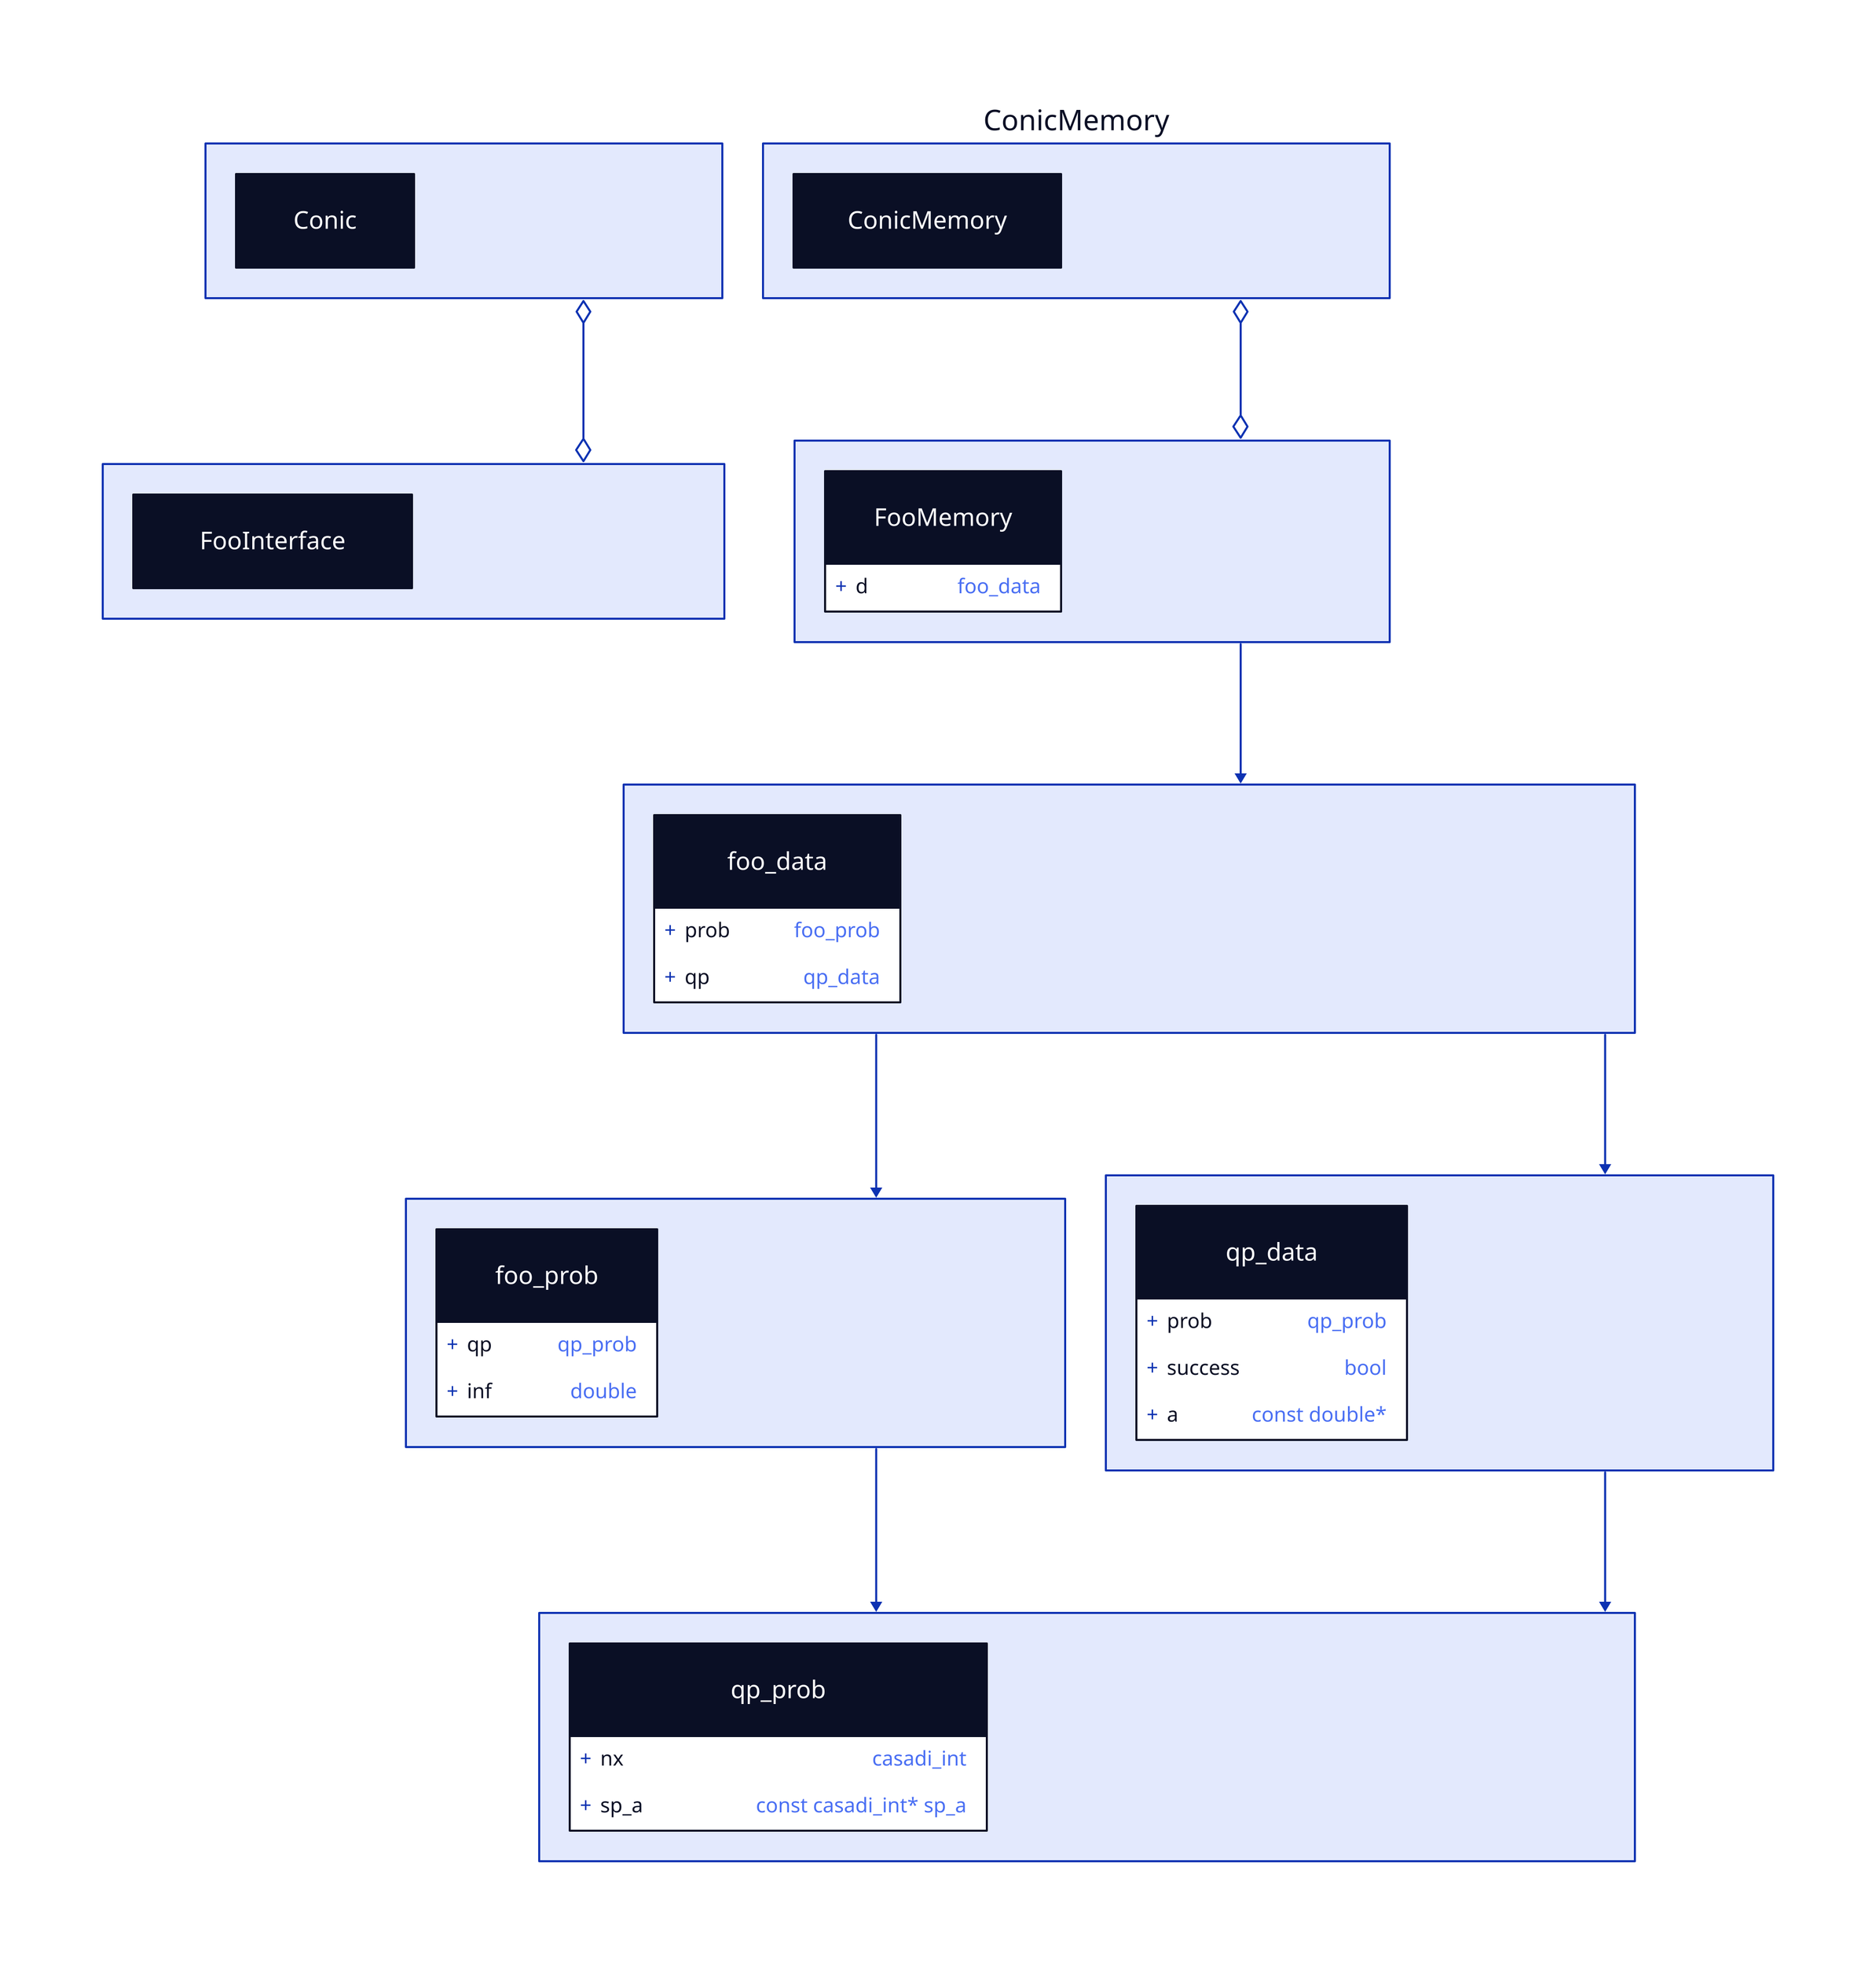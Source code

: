 Conic: "" {
    struct: "Conic" {
        shape: class
    }
    explanation: |md
    Immutable qp solver specs (vm)
    |
}

FooInterface: "" {
    struct: "FooInterface" {
        shape: class
    }
    explanation: |md
    Immutable foo solver specs (vm)
    |
}


ConicMemory: "ConicMemory" {
    struct: "ConicMemory" {
        shape: class
    }
    explanation: |md
    Mutable thread-local memory (vm)
    |
}



FooMemory: "" {
    struct: "FooMemory" {
        shape: class
        +d: "foo_data";
    }
    explanation: |md
    Mutable thread-local memory (vm)
    |
}

foo_data: "" {
    foo_data: {
        shape: class
        +prob: "foo_prob";
        +qp: "qp_data";
    }
    explanation: |md
    Mutable thread-local memory (codegen)
    |
}

foo_data -> qp_data;

foo_prob: "" {
    foo_prob: {
        shape: class
        +qp: "qp_prob";
        +inf: "double";
    }
    explanation: |md
    Immutable foo solver specs (codegen)
    
    For arrays, this struct contains merely pointers
    
    These pointers get set in `foo_init`
    |
}



qp_prob: "" {
    struct: "qp_prob" {
        shape: class
        +nx: "casadi_int";
        +sp_a: "const casadi_int* sp_a";
    }
    explanation: |md
    Immutable qp problem specs (codegen)
    |
}

qp_data: "" {
    struct: "qp_data" {
        shape: class
        +prob: "qp_prob";
        +success: "bool";
        +a: "const double*";
    }
    explanation: |md
    Mutable thread-local memory (codegen)

    |
}

FooMemory -> foo_data;

foo_data -> foo_prob;

foo_prob -> qp_prob;

qp_data -> qp_prob;

ConicMemory <-> FooMemory {
  source-arrowhead {

    shape: diamond
    style.opacity: 0.2

    style.filled: false

  }
  target-arrowhead {

    shape: diamond

    style.filled: false

  }
}

Conic <-> FooInterface {
  source-arrowhead {

    shape: diamond
    style.opacity: 0.2

    style.filled: false

  }
  target-arrowhead {

    shape: diamond

    style.filled: false

  }
}
